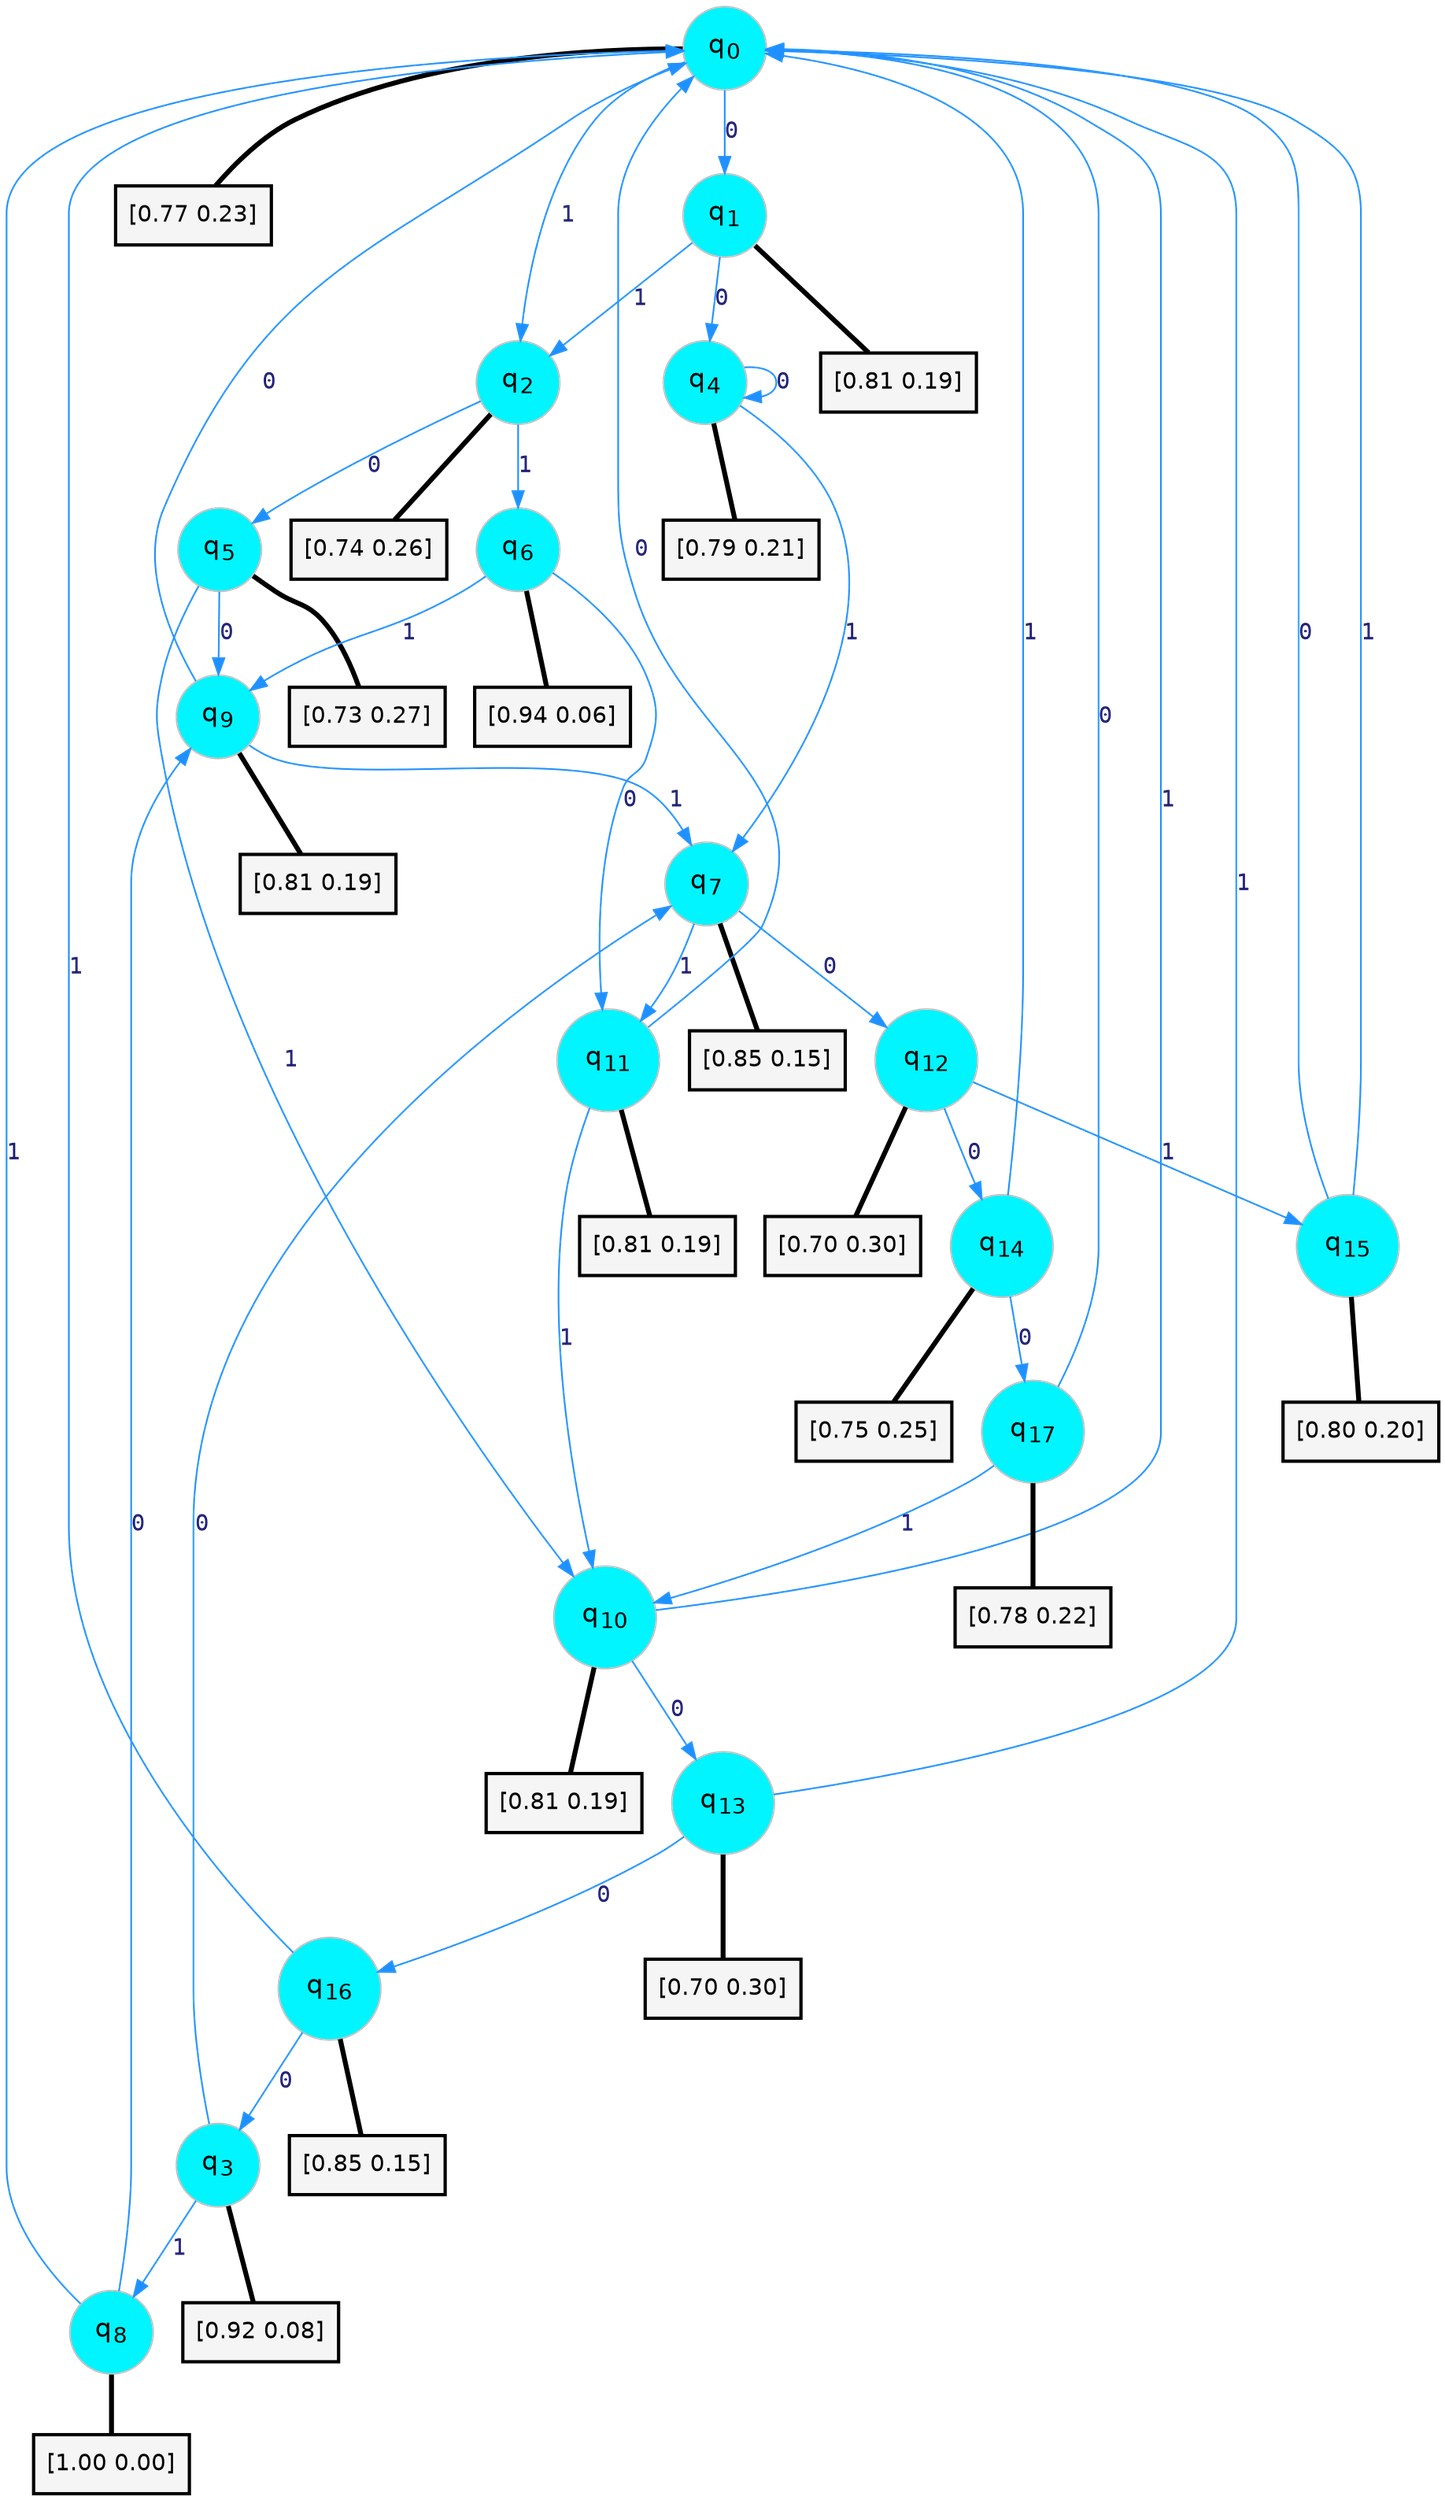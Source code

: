 digraph G {
graph [
bgcolor=transparent, dpi=300, rankdir=TD, size="40,25"];
node [
color=gray, fillcolor=turquoise1, fontcolor=black, fontname=Helvetica, fontsize=16, fontweight=bold, shape=circle, style=filled];
edge [
arrowsize=1, color=dodgerblue1, fontcolor=midnightblue, fontname=courier, fontweight=bold, penwidth=1, style=solid, weight=20];
0[label=<q<SUB>0</SUB>>];
1[label=<q<SUB>1</SUB>>];
2[label=<q<SUB>2</SUB>>];
3[label=<q<SUB>3</SUB>>];
4[label=<q<SUB>4</SUB>>];
5[label=<q<SUB>5</SUB>>];
6[label=<q<SUB>6</SUB>>];
7[label=<q<SUB>7</SUB>>];
8[label=<q<SUB>8</SUB>>];
9[label=<q<SUB>9</SUB>>];
10[label=<q<SUB>10</SUB>>];
11[label=<q<SUB>11</SUB>>];
12[label=<q<SUB>12</SUB>>];
13[label=<q<SUB>13</SUB>>];
14[label=<q<SUB>14</SUB>>];
15[label=<q<SUB>15</SUB>>];
16[label=<q<SUB>16</SUB>>];
17[label=<q<SUB>17</SUB>>];
18[label="[0.77 0.23]", shape=box,fontcolor=black, fontname=Helvetica, fontsize=14, penwidth=2, fillcolor=whitesmoke,color=black];
19[label="[0.81 0.19]", shape=box,fontcolor=black, fontname=Helvetica, fontsize=14, penwidth=2, fillcolor=whitesmoke,color=black];
20[label="[0.74 0.26]", shape=box,fontcolor=black, fontname=Helvetica, fontsize=14, penwidth=2, fillcolor=whitesmoke,color=black];
21[label="[0.92 0.08]", shape=box,fontcolor=black, fontname=Helvetica, fontsize=14, penwidth=2, fillcolor=whitesmoke,color=black];
22[label="[0.79 0.21]", shape=box,fontcolor=black, fontname=Helvetica, fontsize=14, penwidth=2, fillcolor=whitesmoke,color=black];
23[label="[0.73 0.27]", shape=box,fontcolor=black, fontname=Helvetica, fontsize=14, penwidth=2, fillcolor=whitesmoke,color=black];
24[label="[0.94 0.06]", shape=box,fontcolor=black, fontname=Helvetica, fontsize=14, penwidth=2, fillcolor=whitesmoke,color=black];
25[label="[0.85 0.15]", shape=box,fontcolor=black, fontname=Helvetica, fontsize=14, penwidth=2, fillcolor=whitesmoke,color=black];
26[label="[1.00 0.00]", shape=box,fontcolor=black, fontname=Helvetica, fontsize=14, penwidth=2, fillcolor=whitesmoke,color=black];
27[label="[0.81 0.19]", shape=box,fontcolor=black, fontname=Helvetica, fontsize=14, penwidth=2, fillcolor=whitesmoke,color=black];
28[label="[0.81 0.19]", shape=box,fontcolor=black, fontname=Helvetica, fontsize=14, penwidth=2, fillcolor=whitesmoke,color=black];
29[label="[0.81 0.19]", shape=box,fontcolor=black, fontname=Helvetica, fontsize=14, penwidth=2, fillcolor=whitesmoke,color=black];
30[label="[0.70 0.30]", shape=box,fontcolor=black, fontname=Helvetica, fontsize=14, penwidth=2, fillcolor=whitesmoke,color=black];
31[label="[0.70 0.30]", shape=box,fontcolor=black, fontname=Helvetica, fontsize=14, penwidth=2, fillcolor=whitesmoke,color=black];
32[label="[0.75 0.25]", shape=box,fontcolor=black, fontname=Helvetica, fontsize=14, penwidth=2, fillcolor=whitesmoke,color=black];
33[label="[0.80 0.20]", shape=box,fontcolor=black, fontname=Helvetica, fontsize=14, penwidth=2, fillcolor=whitesmoke,color=black];
34[label="[0.85 0.15]", shape=box,fontcolor=black, fontname=Helvetica, fontsize=14, penwidth=2, fillcolor=whitesmoke,color=black];
35[label="[0.78 0.22]", shape=box,fontcolor=black, fontname=Helvetica, fontsize=14, penwidth=2, fillcolor=whitesmoke,color=black];
0->1 [label=0];
0->2 [label=1];
0->18 [arrowhead=none, penwidth=3,color=black];
1->4 [label=0];
1->2 [label=1];
1->19 [arrowhead=none, penwidth=3,color=black];
2->5 [label=0];
2->6 [label=1];
2->20 [arrowhead=none, penwidth=3,color=black];
3->7 [label=0];
3->8 [label=1];
3->21 [arrowhead=none, penwidth=3,color=black];
4->4 [label=0];
4->7 [label=1];
4->22 [arrowhead=none, penwidth=3,color=black];
5->9 [label=0];
5->10 [label=1];
5->23 [arrowhead=none, penwidth=3,color=black];
6->11 [label=0];
6->9 [label=1];
6->24 [arrowhead=none, penwidth=3,color=black];
7->12 [label=0];
7->11 [label=1];
7->25 [arrowhead=none, penwidth=3,color=black];
8->9 [label=0];
8->0 [label=1];
8->26 [arrowhead=none, penwidth=3,color=black];
9->0 [label=0];
9->7 [label=1];
9->27 [arrowhead=none, penwidth=3,color=black];
10->13 [label=0];
10->0 [label=1];
10->28 [arrowhead=none, penwidth=3,color=black];
11->0 [label=0];
11->10 [label=1];
11->29 [arrowhead=none, penwidth=3,color=black];
12->14 [label=0];
12->15 [label=1];
12->30 [arrowhead=none, penwidth=3,color=black];
13->16 [label=0];
13->0 [label=1];
13->31 [arrowhead=none, penwidth=3,color=black];
14->17 [label=0];
14->0 [label=1];
14->32 [arrowhead=none, penwidth=3,color=black];
15->0 [label=0];
15->0 [label=1];
15->33 [arrowhead=none, penwidth=3,color=black];
16->3 [label=0];
16->0 [label=1];
16->34 [arrowhead=none, penwidth=3,color=black];
17->0 [label=0];
17->10 [label=1];
17->35 [arrowhead=none, penwidth=3,color=black];
}
